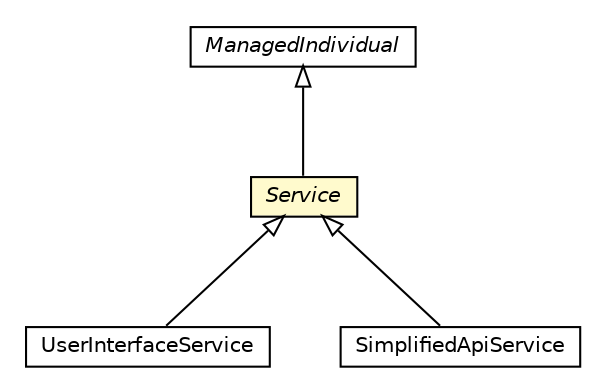 #!/usr/local/bin/dot
#
# Class diagram 
# Generated by UMLGraph version R5_6-24-gf6e263 (http://www.umlgraph.org/)
#

digraph G {
	edge [fontname="Helvetica",fontsize=10,labelfontname="Helvetica",labelfontsize=10];
	node [fontname="Helvetica",fontsize=10,shape=plaintext];
	nodesep=0.25;
	ranksep=0.5;
	// org.universAAL.middleware.owl.ManagedIndividual
	c365211 [label=<<table title="org.universAAL.middleware.owl.ManagedIndividual" border="0" cellborder="1" cellspacing="0" cellpadding="2" port="p" href="../../owl/ManagedIndividual.html">
		<tr><td><table border="0" cellspacing="0" cellpadding="1">
<tr><td align="center" balign="center"><font face="Helvetica-Oblique"> ManagedIndividual </font></td></tr>
		</table></td></tr>
		</table>>, URL="../../owl/ManagedIndividual.html", fontname="Helvetica", fontcolor="black", fontsize=10.0];
	// org.universAAL.middleware.service.owl.UserInterfaceService
	c365549 [label=<<table title="org.universAAL.middleware.service.owl.UserInterfaceService" border="0" cellborder="1" cellspacing="0" cellpadding="2" port="p" href="./UserInterfaceService.html">
		<tr><td><table border="0" cellspacing="0" cellpadding="1">
<tr><td align="center" balign="center"> UserInterfaceService </td></tr>
		</table></td></tr>
		</table>>, URL="./UserInterfaceService.html", fontname="Helvetica", fontcolor="black", fontsize=10.0];
	// org.universAAL.middleware.service.owl.Service
	c365552 [label=<<table title="org.universAAL.middleware.service.owl.Service" border="0" cellborder="1" cellspacing="0" cellpadding="2" port="p" bgcolor="lemonChiffon" href="./Service.html">
		<tr><td><table border="0" cellspacing="0" cellpadding="1">
<tr><td align="center" balign="center"><font face="Helvetica-Oblique"> Service </font></td></tr>
		</table></td></tr>
		</table>>, URL="./Service.html", fontname="Helvetica", fontcolor="black", fontsize=10.0];
	// org.universAAL.middleware.api.impl.SimplifiedApiService
	c365644 [label=<<table title="org.universAAL.middleware.api.impl.SimplifiedApiService" border="0" cellborder="1" cellspacing="0" cellpadding="2" port="p" href="../../api/impl/SimplifiedApiService.html">
		<tr><td><table border="0" cellspacing="0" cellpadding="1">
<tr><td align="center" balign="center"> SimplifiedApiService </td></tr>
		</table></td></tr>
		</table>>, URL="../../api/impl/SimplifiedApiService.html", fontname="Helvetica", fontcolor="black", fontsize=10.0];
	//org.universAAL.middleware.service.owl.UserInterfaceService extends org.universAAL.middleware.service.owl.Service
	c365552:p -> c365549:p [dir=back,arrowtail=empty];
	//org.universAAL.middleware.service.owl.Service extends org.universAAL.middleware.owl.ManagedIndividual
	c365211:p -> c365552:p [dir=back,arrowtail=empty];
	//org.universAAL.middleware.api.impl.SimplifiedApiService extends org.universAAL.middleware.service.owl.Service
	c365552:p -> c365644:p [dir=back,arrowtail=empty];
}

